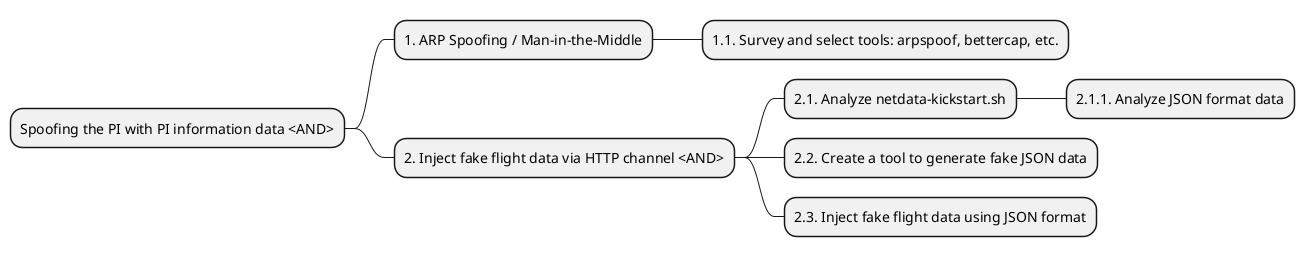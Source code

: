@startmindmap

* Spoofing the PI with PI information data <AND>
** 1. ARP Spoofing / Man-in-the-Middle
*** 1.1. Survey and select tools: arpspoof, bettercap, etc.
** 2. Inject fake flight data via HTTP channel <AND>
*** 2.1. Analyze netdata-kickstart.sh
**** 2.1.1. Analyze JSON format data
*** 2.2. Create a tool to generate fake JSON data
*** 2.3. Inject fake flight data using JSON format
@endmindmap

